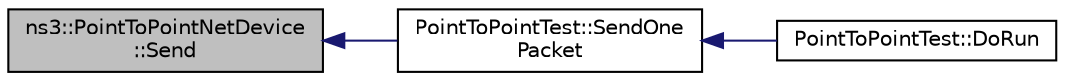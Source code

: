 digraph "ns3::PointToPointNetDevice::Send"
{
  edge [fontname="Helvetica",fontsize="10",labelfontname="Helvetica",labelfontsize="10"];
  node [fontname="Helvetica",fontsize="10",shape=record];
  rankdir="LR";
  Node1 [label="ns3::PointToPointNetDevice\l::Send",height=0.2,width=0.4,color="black", fillcolor="grey75", style="filled", fontcolor="black"];
  Node1 -> Node2 [dir="back",color="midnightblue",fontsize="10",style="solid"];
  Node2 [label="PointToPointTest::SendOne\lPacket",height=0.2,width=0.4,color="black", fillcolor="white", style="filled",URL="$d3/da7/classPointToPointTest.html#a62dc99f3a74b830a62d00355801636e9",tooltip="Send one packet to the device specified. "];
  Node2 -> Node3 [dir="back",color="midnightblue",fontsize="10",style="solid"];
  Node3 [label="PointToPointTest::DoRun",height=0.2,width=0.4,color="black", fillcolor="white", style="filled",URL="$d3/da7/classPointToPointTest.html#afd738a4b03ad89822e12e898cc1b09df",tooltip="Run the test. "];
}
